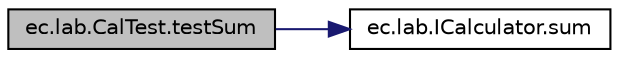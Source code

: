 digraph "ec.lab.CalTest.testSum"
{
  edge [fontname="Helvetica",fontsize="10",labelfontname="Helvetica",labelfontsize="10"];
  node [fontname="Helvetica",fontsize="10",shape=record];
  rankdir="LR";
  Node9 [label="ec.lab.CalTest.testSum",height=0.2,width=0.4,color="black", fillcolor="grey75", style="filled", fontcolor="black"];
  Node9 -> Node10 [color="midnightblue",fontsize="10",style="solid",fontname="Helvetica"];
  Node10 [label="ec.lab.ICalculator.sum",height=0.2,width=0.4,color="black", fillcolor="white", style="filled",URL="$interfaceec_1_1lab_1_1_i_calculator.html#a3af1907de9ac9bd6b6be195917ffccf8",tooltip="Compute and return the sum of two integers. "];
}
